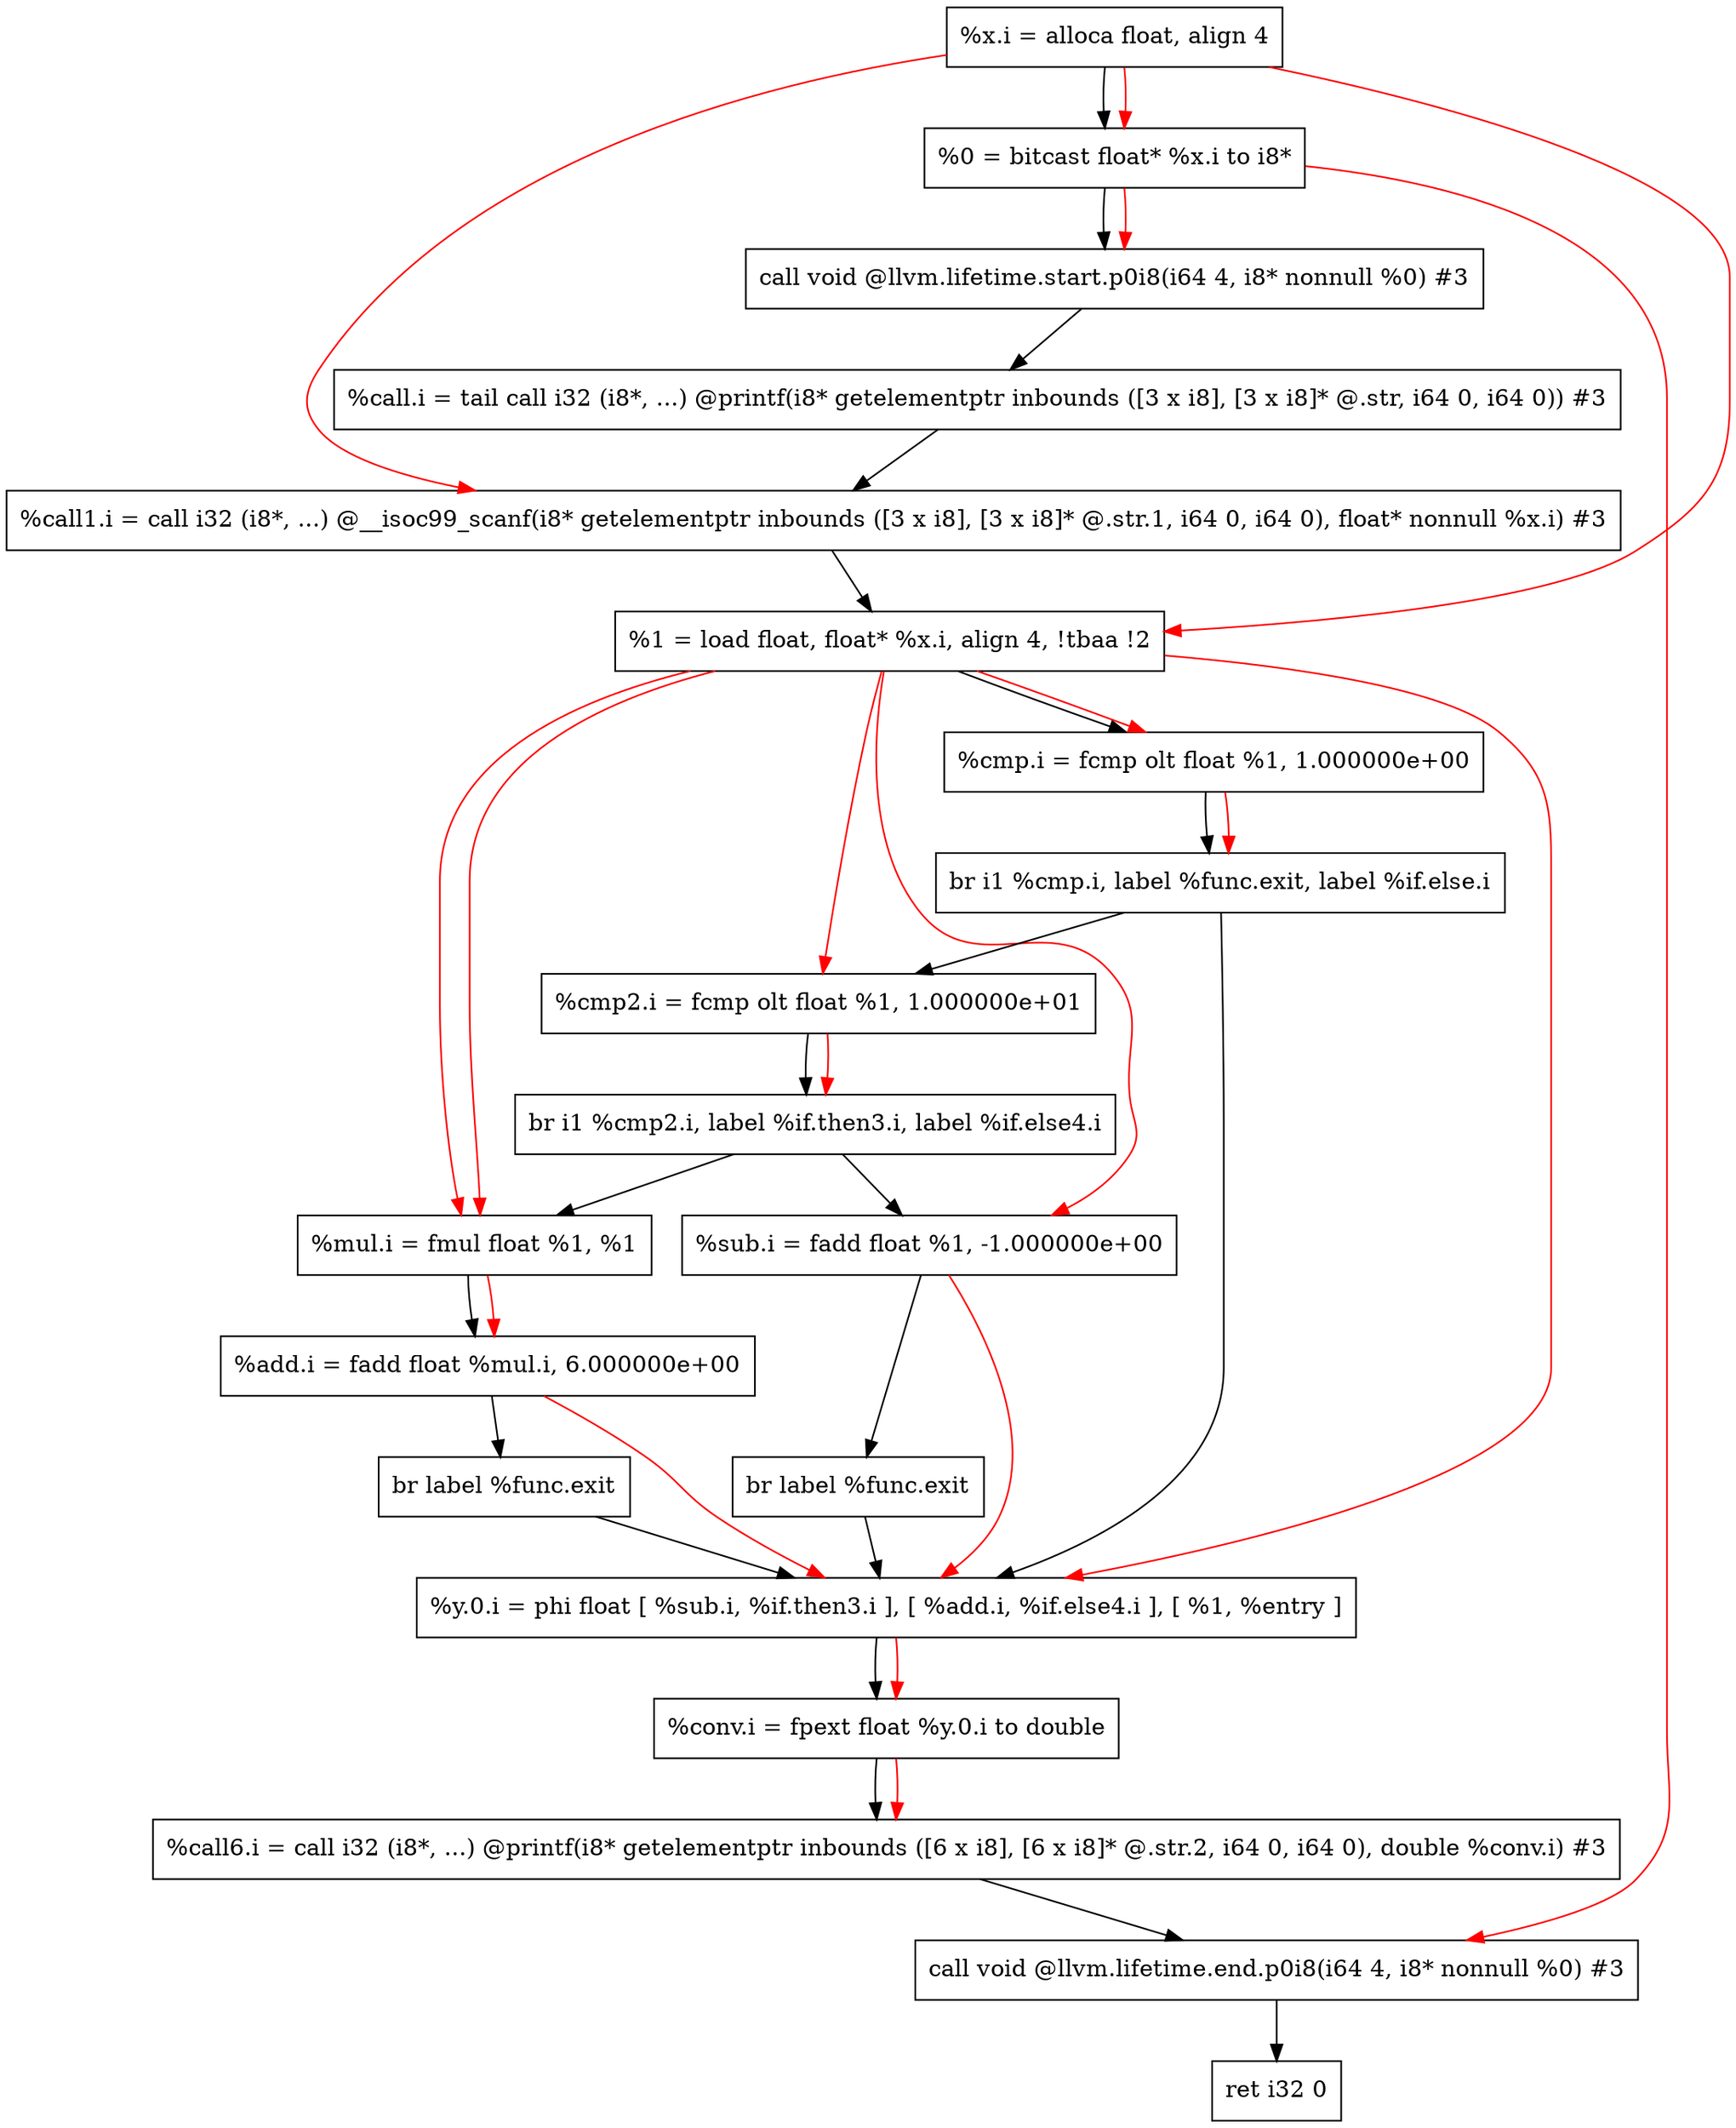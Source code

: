 digraph "CDFG for'main' function" {
	Node0x5556d4f9eca8[shape=record, label="  %x.i = alloca float, align 4"];
	Node0x5556d4f9ea58[shape=record, label="  %0 = bitcast float* %x.i to i8*"];
	Node0x5556d4fa1b38[shape=record, label="  call void @llvm.lifetime.start.p0i8(i64 4, i8* nonnull %0) #3"];
	Node0x5556d4fa1c10[shape=record, label="  %call.i = tail call i32 (i8*, ...) @printf(i8* getelementptr inbounds ([3 x i8], [3 x i8]* @.str, i64 0, i64 0)) #3"];
	Node0x5556d4fa1d18[shape=record, label="  %call1.i = call i32 (i8*, ...) @__isoc99_scanf(i8* getelementptr inbounds ([3 x i8], [3 x i8]* @.str.1, i64 0, i64 0), float* nonnull %x.i) #3"];
	Node0x5556d4fa1df8[shape=record, label="  %1 = load float, float* %x.i, align 4, !tbaa !2"];
	Node0x5556d4fa24a0[shape=record, label="  %cmp.i = fcmp olt float %1, 1.000000e+00"];
	Node0x5556d4fa2688[shape=record, label="  br i1 %cmp.i, label %func.exit, label %if.else.i"];
	Node0x5556d4fa2720[shape=record, label="  %cmp2.i = fcmp olt float %1, 1.000000e+01"];
	Node0x5556d4fa2908[shape=record, label="  br i1 %cmp2.i, label %if.then3.i, label %if.else4.i"];
	Node0x5556d4fa29a0[shape=record, label="  %sub.i = fadd float %1, -1.000000e+00"];
	Node0x5556d4fa25f8[shape=record, label="  br label %func.exit"];
	Node0x5556d4fa2a10[shape=record, label="  %mul.i = fmul float %1, %1"];
	Node0x5556d4fa2ac0[shape=record, label="  %add.i = fadd float %mul.i, 6.000000e+00"];
	Node0x5556d4fa2878[shape=record, label="  br label %func.exit"];
	Node0x5556d4fa2ca8[shape=record, label="  %y.0.i = phi float [ %sub.i, %if.then3.i ], [ %add.i, %if.else4.i ], [ %1, %entry ]"];
	Node0x5556d4fa2548[shape=record, label="  %conv.i = fpext float %y.0.i to double"];
	Node0x5556d4fa2e08[shape=record, label="  %call6.i = call i32 (i8*, ...) @printf(i8* getelementptr inbounds ([6 x i8], [6 x i8]* @.str.2, i64 0, i64 0), double %conv.i) #3"];
	Node0x5556d4fa2fd8[shape=record, label="  call void @llvm.lifetime.end.p0i8(i64 4, i8* nonnull %0) #3"];
	Node0x5556d4fa3098[shape=record, label="  ret i32 0"];
	Node0x5556d4f9eca8 -> Node0x5556d4f9ea58
	Node0x5556d4f9ea58 -> Node0x5556d4fa1b38
	Node0x5556d4fa1b38 -> Node0x5556d4fa1c10
	Node0x5556d4fa1c10 -> Node0x5556d4fa1d18
	Node0x5556d4fa1d18 -> Node0x5556d4fa1df8
	Node0x5556d4fa1df8 -> Node0x5556d4fa24a0
	Node0x5556d4fa24a0 -> Node0x5556d4fa2688
	Node0x5556d4fa2688 -> Node0x5556d4fa2ca8
	Node0x5556d4fa2688 -> Node0x5556d4fa2720
	Node0x5556d4fa2720 -> Node0x5556d4fa2908
	Node0x5556d4fa2908 -> Node0x5556d4fa29a0
	Node0x5556d4fa2908 -> Node0x5556d4fa2a10
	Node0x5556d4fa29a0 -> Node0x5556d4fa25f8
	Node0x5556d4fa25f8 -> Node0x5556d4fa2ca8
	Node0x5556d4fa2a10 -> Node0x5556d4fa2ac0
	Node0x5556d4fa2ac0 -> Node0x5556d4fa2878
	Node0x5556d4fa2878 -> Node0x5556d4fa2ca8
	Node0x5556d4fa2ca8 -> Node0x5556d4fa2548
	Node0x5556d4fa2548 -> Node0x5556d4fa2e08
	Node0x5556d4fa2e08 -> Node0x5556d4fa2fd8
	Node0x5556d4fa2fd8 -> Node0x5556d4fa3098
edge [color=red]
	Node0x5556d4f9eca8 -> Node0x5556d4f9ea58
	Node0x5556d4f9ea58 -> Node0x5556d4fa1b38
	Node0x5556d4f9eca8 -> Node0x5556d4fa1d18
	Node0x5556d4f9eca8 -> Node0x5556d4fa1df8
	Node0x5556d4fa1df8 -> Node0x5556d4fa24a0
	Node0x5556d4fa24a0 -> Node0x5556d4fa2688
	Node0x5556d4fa1df8 -> Node0x5556d4fa2720
	Node0x5556d4fa2720 -> Node0x5556d4fa2908
	Node0x5556d4fa1df8 -> Node0x5556d4fa29a0
	Node0x5556d4fa1df8 -> Node0x5556d4fa2a10
	Node0x5556d4fa1df8 -> Node0x5556d4fa2a10
	Node0x5556d4fa2a10 -> Node0x5556d4fa2ac0
	Node0x5556d4fa29a0 -> Node0x5556d4fa2ca8
	Node0x5556d4fa2ac0 -> Node0x5556d4fa2ca8
	Node0x5556d4fa1df8 -> Node0x5556d4fa2ca8
	Node0x5556d4fa2ca8 -> Node0x5556d4fa2548
	Node0x5556d4fa2548 -> Node0x5556d4fa2e08
	Node0x5556d4f9ea58 -> Node0x5556d4fa2fd8
}
